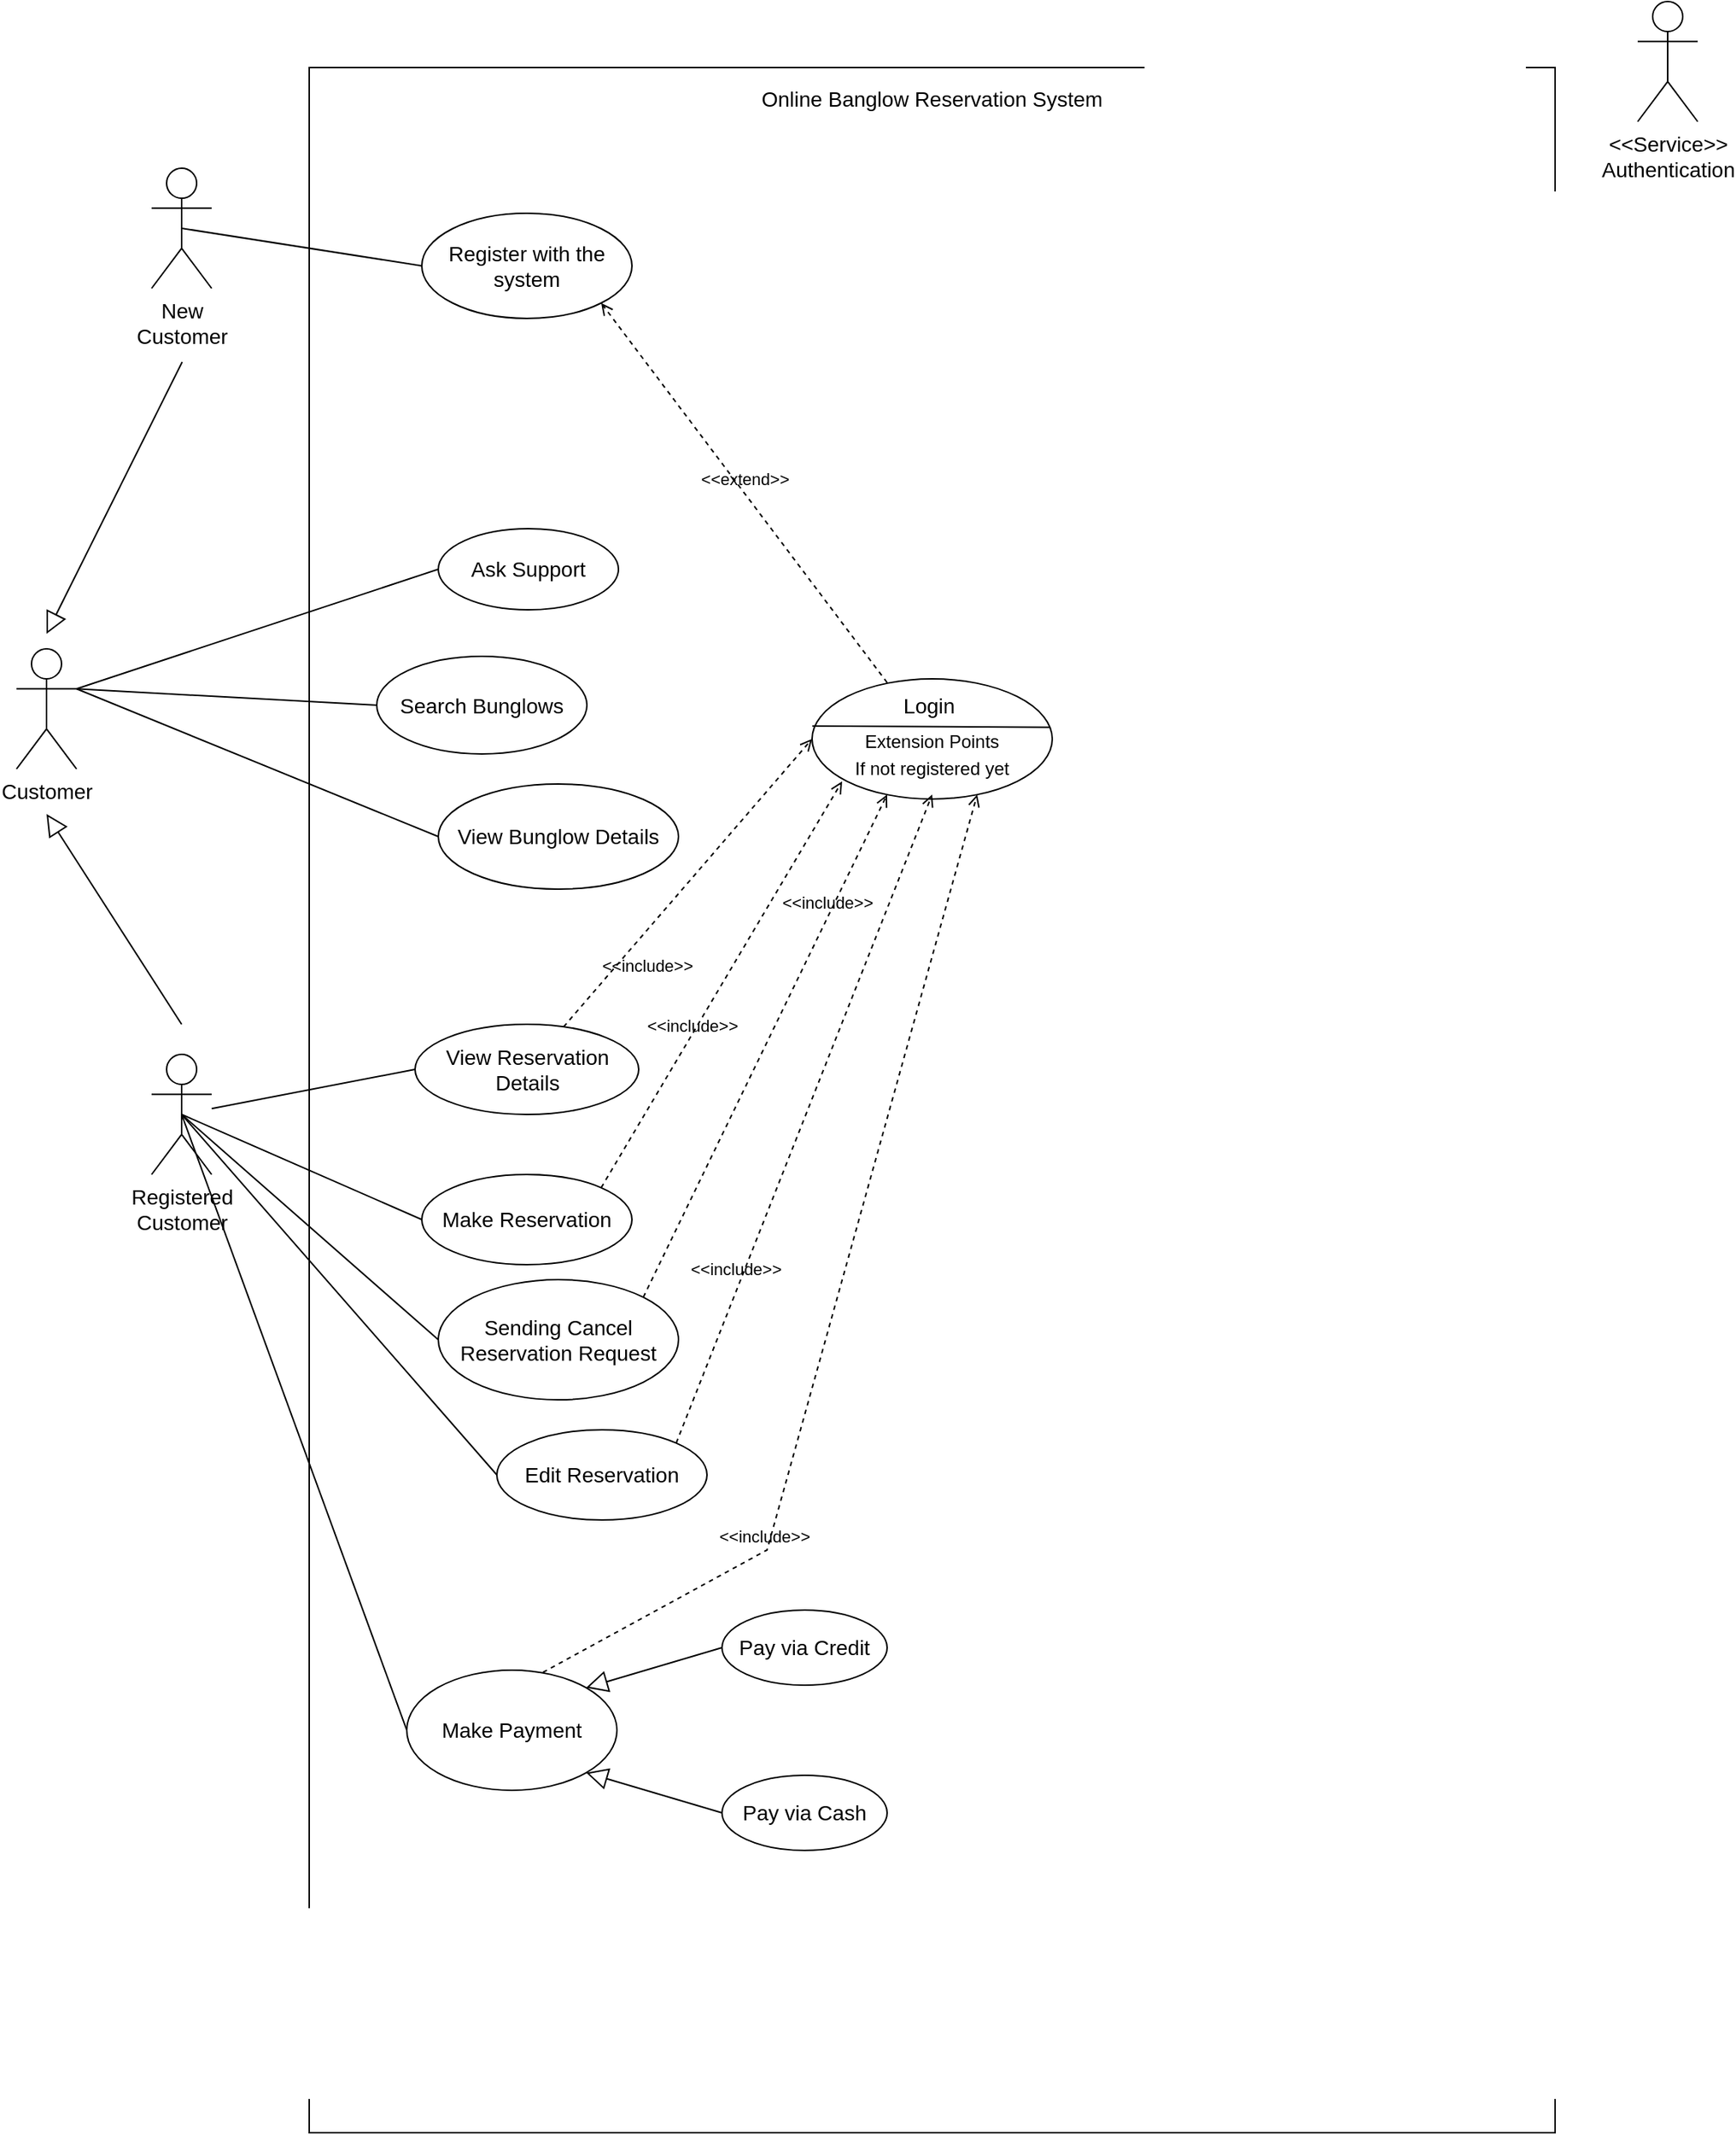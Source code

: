 <mxfile version="23.1.6" type="github">
  <diagram name="Page-1" id="AeyaRtbbY56H5-KZ7d-d">
    <mxGraphModel dx="2137" dy="1827" grid="1" gridSize="10" guides="1" tooltips="1" connect="1" arrows="1" fold="1" page="1" pageScale="1" pageWidth="1300" pageHeight="1800" math="0" shadow="0">
      <root>
        <mxCell id="0" />
        <mxCell id="1" parent="0" />
        <mxCell id="YWd4cL3F-U_-IMffj6Vy-1" value="" style="rounded=0;whiteSpace=wrap;html=1;" parent="1" vertex="1">
          <mxGeometry x="235" y="213" width="830" height="1375" as="geometry" />
        </mxCell>
        <mxCell id="YWd4cL3F-U_-IMffj6Vy-2" value="&lt;font style=&quot;font-size: 14px;&quot;&gt;View Bunglow Details&lt;/font&gt;" style="ellipse;whiteSpace=wrap;html=1;" parent="1" vertex="1">
          <mxGeometry x="321" y="690" width="160" height="70" as="geometry" />
        </mxCell>
        <mxCell id="fAC9LUg7NLocaILhUHt7-1" value="&lt;font style=&quot;font-size: 14px;&quot;&gt;Customer&lt;/font&gt;" style="shape=umlActor;verticalLabelPosition=bottom;verticalAlign=top;html=1;outlineConnect=0;" vertex="1" parent="1">
          <mxGeometry x="40" y="600" width="40" height="80" as="geometry" />
        </mxCell>
        <mxCell id="fAC9LUg7NLocaILhUHt7-2" value="&lt;font style=&quot;font-size: 14px;&quot;&gt;Online Banglow Reservation System&lt;/font&gt;" style="text;html=1;align=center;verticalAlign=middle;whiteSpace=wrap;rounded=0;" vertex="1" parent="1">
          <mxGeometry x="530" y="219" width="240" height="30" as="geometry" />
        </mxCell>
        <mxCell id="fAC9LUg7NLocaILhUHt7-3" value="&lt;font style=&quot;font-size: 14px;&quot;&gt;Search Bunglows&lt;/font&gt;" style="ellipse;whiteSpace=wrap;html=1;" vertex="1" parent="1">
          <mxGeometry x="280" y="605" width="140" height="65" as="geometry" />
        </mxCell>
        <mxCell id="fAC9LUg7NLocaILhUHt7-4" value="&lt;font style=&quot;font-size: 14px;&quot;&gt;Ask Support&lt;/font&gt;" style="ellipse;whiteSpace=wrap;html=1;" vertex="1" parent="1">
          <mxGeometry x="321" y="520" width="120" height="54" as="geometry" />
        </mxCell>
        <mxCell id="fAC9LUg7NLocaILhUHt7-5" value="&lt;font style=&quot;font-size: 14px;&quot;&gt;Register with the system&lt;/font&gt;" style="ellipse;whiteSpace=wrap;html=1;" vertex="1" parent="1">
          <mxGeometry x="310" y="310" width="140" height="70" as="geometry" />
        </mxCell>
        <mxCell id="fAC9LUg7NLocaILhUHt7-6" value="&lt;font style=&quot;font-size: 14px;&quot;&gt;New&lt;br&gt;Customer&lt;/font&gt;" style="shape=umlActor;verticalLabelPosition=bottom;verticalAlign=top;html=1;outlineConnect=0;" vertex="1" parent="1">
          <mxGeometry x="130" y="280" width="40" height="80" as="geometry" />
        </mxCell>
        <mxCell id="fAC9LUg7NLocaILhUHt7-7" value="&lt;font style=&quot;font-size: 14px;&quot;&gt;Registered&lt;br&gt;Customer&lt;/font&gt;" style="shape=umlActor;verticalLabelPosition=bottom;verticalAlign=top;html=1;outlineConnect=0;" vertex="1" parent="1">
          <mxGeometry x="130" y="870" width="40" height="80" as="geometry" />
        </mxCell>
        <mxCell id="fAC9LUg7NLocaILhUHt7-15" value="&lt;font style=&quot;font-size: 14px;&quot;&gt;View Reservation Details&lt;/font&gt;" style="ellipse;whiteSpace=wrap;html=1;" vertex="1" parent="1">
          <mxGeometry x="305.5" y="850" width="149" height="60" as="geometry" />
        </mxCell>
        <mxCell id="fAC9LUg7NLocaILhUHt7-17" value="&lt;font style=&quot;font-size: 14px;&quot;&gt;Make Reservation&lt;/font&gt;" style="ellipse;whiteSpace=wrap;html=1;" vertex="1" parent="1">
          <mxGeometry x="310" y="950" width="140" height="60" as="geometry" />
        </mxCell>
        <mxCell id="fAC9LUg7NLocaILhUHt7-18" value="&lt;font style=&quot;font-size: 14px;&quot;&gt;Sending Cancel Reservation Request&lt;br&gt;&lt;/font&gt;" style="ellipse;whiteSpace=wrap;html=1;" vertex="1" parent="1">
          <mxGeometry x="321" y="1020" width="160" height="80" as="geometry" />
        </mxCell>
        <mxCell id="fAC9LUg7NLocaILhUHt7-19" value="&lt;font style=&quot;font-size: 14px;&quot;&gt;Edit Reservation&lt;br&gt;&lt;/font&gt;" style="ellipse;whiteSpace=wrap;html=1;" vertex="1" parent="1">
          <mxGeometry x="360" y="1120" width="140" height="60" as="geometry" />
        </mxCell>
        <mxCell id="fAC9LUg7NLocaILhUHt7-20" value="&lt;font style=&quot;font-size: 14px;&quot;&gt;Make Payment&lt;br&gt;&lt;/font&gt;" style="ellipse;whiteSpace=wrap;html=1;" vertex="1" parent="1">
          <mxGeometry x="300" y="1280" width="140" height="80" as="geometry" />
        </mxCell>
        <mxCell id="fAC9LUg7NLocaILhUHt7-21" value="&lt;font style=&quot;font-size: 14px;&quot;&gt;Pay via Cash&lt;br&gt;&lt;/font&gt;" style="ellipse;whiteSpace=wrap;html=1;" vertex="1" parent="1">
          <mxGeometry x="510" y="1350" width="110" height="50" as="geometry" />
        </mxCell>
        <mxCell id="fAC9LUg7NLocaILhUHt7-23" value="&lt;font style=&quot;font-size: 14px;&quot;&gt;Pay via Credit&lt;br&gt;&lt;/font&gt;" style="ellipse;whiteSpace=wrap;html=1;" vertex="1" parent="1">
          <mxGeometry x="510" y="1240" width="110" height="50" as="geometry" />
        </mxCell>
        <mxCell id="fAC9LUg7NLocaILhUHt7-25" value="" style="endArrow=none;html=1;rounded=0;entryX=0;entryY=0.5;entryDx=0;entryDy=0;exitX=1;exitY=0.333;exitDx=0;exitDy=0;exitPerimeter=0;" edge="1" parent="1" source="fAC9LUg7NLocaILhUHt7-1" target="fAC9LUg7NLocaILhUHt7-4">
          <mxGeometry width="50" height="50" relative="1" as="geometry">
            <mxPoint x="400" y="520" as="sourcePoint" />
            <mxPoint x="450" y="470" as="targetPoint" />
          </mxGeometry>
        </mxCell>
        <mxCell id="fAC9LUg7NLocaILhUHt7-26" value="" style="endArrow=none;html=1;rounded=0;entryX=0;entryY=0.5;entryDx=0;entryDy=0;exitX=1;exitY=0.333;exitDx=0;exitDy=0;exitPerimeter=0;" edge="1" parent="1" source="fAC9LUg7NLocaILhUHt7-1" target="fAC9LUg7NLocaILhUHt7-3">
          <mxGeometry width="50" height="50" relative="1" as="geometry">
            <mxPoint x="180" y="329" as="sourcePoint" />
            <mxPoint x="320" y="320" as="targetPoint" />
          </mxGeometry>
        </mxCell>
        <mxCell id="fAC9LUg7NLocaILhUHt7-27" value="" style="endArrow=none;html=1;rounded=0;entryX=0;entryY=0.5;entryDx=0;entryDy=0;exitX=1;exitY=0.333;exitDx=0;exitDy=0;exitPerimeter=0;" edge="1" parent="1" source="fAC9LUg7NLocaILhUHt7-1" target="YWd4cL3F-U_-IMffj6Vy-2">
          <mxGeometry width="50" height="50" relative="1" as="geometry">
            <mxPoint x="230" y="270" as="sourcePoint" />
            <mxPoint x="320" y="430" as="targetPoint" />
          </mxGeometry>
        </mxCell>
        <mxCell id="fAC9LUg7NLocaILhUHt7-29" value="" style="endArrow=none;html=1;rounded=0;entryX=0;entryY=0.5;entryDx=0;entryDy=0;exitX=0.5;exitY=0.5;exitDx=0;exitDy=0;exitPerimeter=0;" edge="1" parent="1" source="fAC9LUg7NLocaILhUHt7-6" target="fAC9LUg7NLocaILhUHt7-5">
          <mxGeometry width="50" height="50" relative="1" as="geometry">
            <mxPoint x="180" y="356" as="sourcePoint" />
            <mxPoint x="320" y="540" as="targetPoint" />
          </mxGeometry>
        </mxCell>
        <mxCell id="fAC9LUg7NLocaILhUHt7-31" value="" style="edgeStyle=none;html=1;endSize=12;endArrow=block;endFill=0;rounded=0;" edge="1" parent="1">
          <mxGeometry width="160" relative="1" as="geometry">
            <mxPoint x="150" y="850" as="sourcePoint" />
            <mxPoint x="60" y="710" as="targetPoint" />
          </mxGeometry>
        </mxCell>
        <mxCell id="fAC9LUg7NLocaILhUHt7-33" value="" style="edgeStyle=none;html=1;endSize=12;endArrow=block;endFill=0;rounded=0;" edge="1" parent="1">
          <mxGeometry width="160" relative="1" as="geometry">
            <mxPoint x="150.37" y="409" as="sourcePoint" />
            <mxPoint x="60" y="590" as="targetPoint" />
          </mxGeometry>
        </mxCell>
        <mxCell id="fAC9LUg7NLocaILhUHt7-34" value="" style="endArrow=none;html=1;rounded=0;entryX=0;entryY=0.5;entryDx=0;entryDy=0;" edge="1" parent="1" source="fAC9LUg7NLocaILhUHt7-7" target="fAC9LUg7NLocaILhUHt7-15">
          <mxGeometry width="50" height="50" relative="1" as="geometry">
            <mxPoint x="160" y="330" as="sourcePoint" />
            <mxPoint x="340" y="590" as="targetPoint" />
          </mxGeometry>
        </mxCell>
        <mxCell id="fAC9LUg7NLocaILhUHt7-36" value="" style="endArrow=none;html=1;rounded=0;entryX=0;entryY=0.5;entryDx=0;entryDy=0;exitX=0.5;exitY=0.5;exitDx=0;exitDy=0;exitPerimeter=0;" edge="1" parent="1" source="fAC9LUg7NLocaILhUHt7-7" target="fAC9LUg7NLocaILhUHt7-17">
          <mxGeometry width="50" height="50" relative="1" as="geometry">
            <mxPoint x="160" y="920" as="sourcePoint" />
            <mxPoint x="330" y="860" as="targetPoint" />
          </mxGeometry>
        </mxCell>
        <mxCell id="fAC9LUg7NLocaILhUHt7-37" value="" style="endArrow=none;html=1;rounded=0;entryX=0;entryY=0.5;entryDx=0;entryDy=0;exitX=0.5;exitY=0.5;exitDx=0;exitDy=0;exitPerimeter=0;" edge="1" parent="1" source="fAC9LUg7NLocaILhUHt7-7" target="fAC9LUg7NLocaILhUHt7-18">
          <mxGeometry width="50" height="50" relative="1" as="geometry">
            <mxPoint x="160" y="920" as="sourcePoint" />
            <mxPoint x="330" y="980" as="targetPoint" />
          </mxGeometry>
        </mxCell>
        <mxCell id="fAC9LUg7NLocaILhUHt7-38" value="" style="endArrow=none;html=1;rounded=0;entryX=0;entryY=0.5;entryDx=0;entryDy=0;exitX=0.5;exitY=0.5;exitDx=0;exitDy=0;exitPerimeter=0;" edge="1" parent="1" source="fAC9LUg7NLocaILhUHt7-7" target="fAC9LUg7NLocaILhUHt7-19">
          <mxGeometry width="50" height="50" relative="1" as="geometry">
            <mxPoint x="160" y="920" as="sourcePoint" />
            <mxPoint x="320" y="1090" as="targetPoint" />
          </mxGeometry>
        </mxCell>
        <mxCell id="fAC9LUg7NLocaILhUHt7-39" value="" style="endArrow=none;html=1;rounded=0;entryX=0;entryY=0.5;entryDx=0;entryDy=0;exitX=0.5;exitY=0.5;exitDx=0;exitDy=0;exitPerimeter=0;" edge="1" parent="1" source="fAC9LUg7NLocaILhUHt7-7" target="fAC9LUg7NLocaILhUHt7-20">
          <mxGeometry width="50" height="50" relative="1" as="geometry">
            <mxPoint x="160" y="920" as="sourcePoint" />
            <mxPoint x="330" y="1200" as="targetPoint" />
          </mxGeometry>
        </mxCell>
        <mxCell id="fAC9LUg7NLocaILhUHt7-41" value="" style="edgeStyle=none;html=1;endSize=12;endArrow=block;endFill=0;rounded=0;exitX=0;exitY=0.5;exitDx=0;exitDy=0;entryX=1;entryY=1;entryDx=0;entryDy=0;" edge="1" parent="1" source="fAC9LUg7NLocaILhUHt7-21" target="fAC9LUg7NLocaILhUHt7-20">
          <mxGeometry width="160" relative="1" as="geometry">
            <mxPoint x="140" y="880" as="sourcePoint" />
            <mxPoint x="440" y="1320" as="targetPoint" />
          </mxGeometry>
        </mxCell>
        <mxCell id="fAC9LUg7NLocaILhUHt7-42" value="" style="edgeStyle=none;html=1;endSize=12;endArrow=block;endFill=0;rounded=0;exitX=0;exitY=0.5;exitDx=0;exitDy=0;entryX=1;entryY=0;entryDx=0;entryDy=0;" edge="1" parent="1" source="fAC9LUg7NLocaILhUHt7-23" target="fAC9LUg7NLocaILhUHt7-20">
          <mxGeometry width="160" relative="1" as="geometry">
            <mxPoint x="500" y="1435" as="sourcePoint" />
            <mxPoint x="450" y="1330" as="targetPoint" />
          </mxGeometry>
        </mxCell>
        <mxCell id="fAC9LUg7NLocaILhUHt7-48" value="" style="ellipse;whiteSpace=wrap;html=1;" vertex="1" parent="1">
          <mxGeometry x="570" y="620" width="160" height="80" as="geometry" />
        </mxCell>
        <mxCell id="fAC9LUg7NLocaILhUHt7-49" value="" style="endArrow=none;html=1;rounded=0;exitX=0.001;exitY=0.392;exitDx=0;exitDy=0;entryX=0.989;entryY=0.403;entryDx=0;entryDy=0;elbow=vertical;exitPerimeter=0;entryPerimeter=0;" edge="1" parent="1" source="fAC9LUg7NLocaILhUHt7-48" target="fAC9LUg7NLocaILhUHt7-48">
          <mxGeometry width="50" height="50" relative="1" as="geometry">
            <mxPoint x="640" y="802.5" as="sourcePoint" />
            <mxPoint x="690" y="752.5" as="targetPoint" />
          </mxGeometry>
        </mxCell>
        <mxCell id="fAC9LUg7NLocaILhUHt7-51" value="&lt;font style=&quot;font-size: 14px;&quot;&gt;Login&amp;nbsp;&lt;/font&gt;" style="text;html=1;align=center;verticalAlign=middle;whiteSpace=wrap;rounded=0;" vertex="1" parent="1">
          <mxGeometry x="590" y="622.5" width="120" height="30" as="geometry" />
        </mxCell>
        <mxCell id="fAC9LUg7NLocaILhUHt7-52" value="Extension Points" style="text;html=1;align=center;verticalAlign=middle;whiteSpace=wrap;rounded=0;" vertex="1" parent="1">
          <mxGeometry x="590" y="644.5" width="120" height="35" as="geometry" />
        </mxCell>
        <mxCell id="fAC9LUg7NLocaILhUHt7-53" value="&lt;font style=&quot;font-size: 14px;&quot;&gt;&amp;lt;&amp;lt;Service&amp;gt;&amp;gt;&lt;br&gt;Authentication&lt;/font&gt;" style="shape=umlActor;verticalLabelPosition=bottom;verticalAlign=top;html=1;outlineConnect=0;" vertex="1" parent="1">
          <mxGeometry x="1120" y="169" width="40" height="80" as="geometry" />
        </mxCell>
        <mxCell id="fAC9LUg7NLocaILhUHt7-54" value="If not registered yet" style="text;html=1;align=center;verticalAlign=middle;whiteSpace=wrap;rounded=0;" vertex="1" parent="1">
          <mxGeometry x="590" y="662" width="120" height="35" as="geometry" />
        </mxCell>
        <mxCell id="fAC9LUg7NLocaILhUHt7-55" value="&amp;lt;&amp;lt;extend&amp;gt;&amp;gt;" style="html=1;verticalAlign=bottom;labelBackgroundColor=none;endArrow=open;endFill=0;dashed=1;rounded=0;entryX=1;entryY=1;entryDx=0;entryDy=0;exitX=0.25;exitY=0;exitDx=0;exitDy=0;" edge="1" parent="1" source="fAC9LUg7NLocaILhUHt7-51" target="fAC9LUg7NLocaILhUHt7-5">
          <mxGeometry width="160" relative="1" as="geometry">
            <mxPoint x="550" y="450" as="sourcePoint" />
            <mxPoint x="710" y="450" as="targetPoint" />
          </mxGeometry>
        </mxCell>
        <mxCell id="fAC9LUg7NLocaILhUHt7-56" value="&amp;lt;&amp;lt;include&amp;gt;&amp;gt;" style="html=1;verticalAlign=bottom;labelBackgroundColor=none;endArrow=open;endFill=0;dashed=1;rounded=0;entryX=0;entryY=0.5;entryDx=0;entryDy=0;" edge="1" parent="1" source="fAC9LUg7NLocaILhUHt7-15" target="fAC9LUg7NLocaILhUHt7-48">
          <mxGeometry x="-0.524" y="-21" width="160" relative="1" as="geometry">
            <mxPoint x="510" y="430" as="sourcePoint" />
            <mxPoint x="670" y="430" as="targetPoint" />
            <mxPoint as="offset" />
          </mxGeometry>
        </mxCell>
        <mxCell id="fAC9LUg7NLocaILhUHt7-57" value="&amp;lt;&amp;lt;include&amp;gt;&amp;gt;" style="html=1;verticalAlign=bottom;labelBackgroundColor=none;endArrow=open;endFill=0;dashed=1;rounded=0;exitX=1;exitY=0;exitDx=0;exitDy=0;entryX=0;entryY=0.75;entryDx=0;entryDy=0;" edge="1" parent="1" source="fAC9LUg7NLocaILhUHt7-17" target="fAC9LUg7NLocaILhUHt7-54">
          <mxGeometry x="-0.264" y="-2" width="160" relative="1" as="geometry">
            <mxPoint x="440" y="920" as="sourcePoint" />
            <mxPoint x="580" y="670" as="targetPoint" />
            <mxPoint as="offset" />
          </mxGeometry>
        </mxCell>
        <mxCell id="fAC9LUg7NLocaILhUHt7-58" value="&amp;lt;&amp;lt;include&amp;gt;&amp;gt;" style="html=1;verticalAlign=bottom;labelBackgroundColor=none;endArrow=open;endFill=0;dashed=1;rounded=0;exitX=1;exitY=0;exitDx=0;exitDy=0;entryX=0.25;entryY=1;entryDx=0;entryDy=0;" edge="1" parent="1" source="fAC9LUg7NLocaILhUHt7-18" target="fAC9LUg7NLocaILhUHt7-54">
          <mxGeometry x="0.515" y="1" width="160" relative="1" as="geometry">
            <mxPoint x="509" y="1009" as="sourcePoint" />
            <mxPoint x="600" y="698" as="targetPoint" />
            <mxPoint as="offset" />
          </mxGeometry>
        </mxCell>
        <mxCell id="fAC9LUg7NLocaILhUHt7-59" value="&amp;lt;&amp;lt;include&amp;gt;&amp;gt;" style="html=1;verticalAlign=bottom;labelBackgroundColor=none;endArrow=open;endFill=0;dashed=1;rounded=0;exitX=1;exitY=0;exitDx=0;exitDy=0;entryX=0.5;entryY=1;entryDx=0;entryDy=0;" edge="1" parent="1" source="fAC9LUg7NLocaILhUHt7-19" target="fAC9LUg7NLocaILhUHt7-54">
          <mxGeometry x="-0.509" y="1" width="160" relative="1" as="geometry">
            <mxPoint x="468" y="1092" as="sourcePoint" />
            <mxPoint x="660" y="710" as="targetPoint" />
            <mxPoint x="-1" as="offset" />
          </mxGeometry>
        </mxCell>
        <mxCell id="fAC9LUg7NLocaILhUHt7-60" value="&amp;lt;&amp;lt;include&amp;gt;&amp;gt;" style="html=1;verticalAlign=bottom;labelBackgroundColor=none;endArrow=open;endFill=0;dashed=1;rounded=0;exitX=0.648;exitY=0.018;exitDx=0;exitDy=0;entryX=0.75;entryY=1;entryDx=0;entryDy=0;exitPerimeter=0;" edge="1" parent="1" source="fAC9LUg7NLocaILhUHt7-20" target="fAC9LUg7NLocaILhUHt7-54">
          <mxGeometry x="-0.509" y="1" width="160" relative="1" as="geometry">
            <mxPoint x="489" y="1139" as="sourcePoint" />
            <mxPoint x="660" y="707" as="targetPoint" />
            <mxPoint x="-1" as="offset" />
            <Array as="points">
              <mxPoint x="540" y="1200" />
            </Array>
          </mxGeometry>
        </mxCell>
      </root>
    </mxGraphModel>
  </diagram>
</mxfile>
